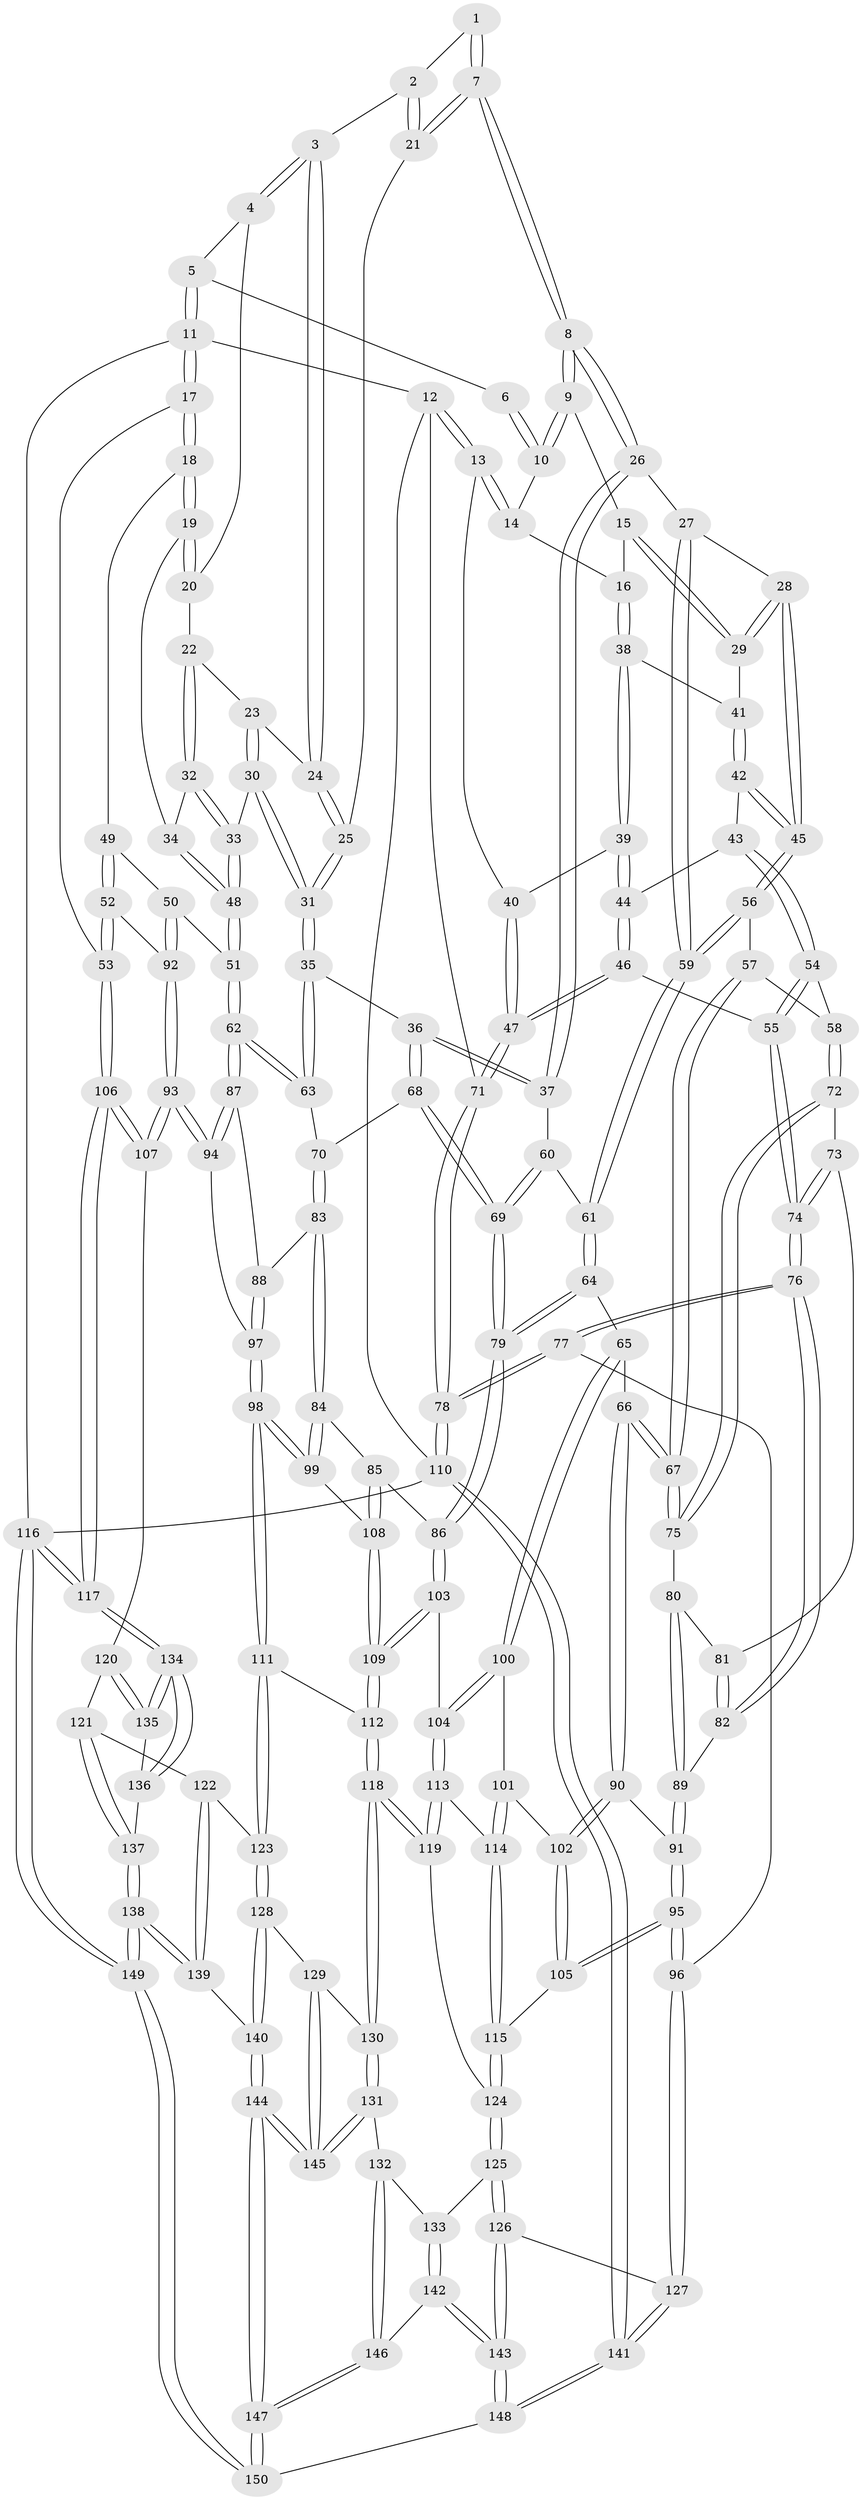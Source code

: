 // coarse degree distribution, {4: 0.3466666666666667, 2: 0.02666666666666667, 7: 0.06666666666666667, 5: 0.4266666666666667, 6: 0.09333333333333334, 3: 0.04}
// Generated by graph-tools (version 1.1) at 2025/21/03/04/25 18:21:04]
// undirected, 150 vertices, 372 edges
graph export_dot {
graph [start="1"]
  node [color=gray90,style=filled];
  1 [pos="+0.5876605324608292+0"];
  2 [pos="+0.6289776105054434+0.05114049749822351"];
  3 [pos="+0.6519399092843076+0.06300122103798603"];
  4 [pos="+0.794811828266935+0"];
  5 [pos="+0.8724485632257315+0"];
  6 [pos="+0.5863309859310416+0"];
  7 [pos="+0.47882693899140594+0.11069618378236687"];
  8 [pos="+0.47631892711385815+0.11204935786881078"];
  9 [pos="+0.40117004586030325+0.027048761088495153"];
  10 [pos="+0.33607901244881305+0"];
  11 [pos="+1+0"];
  12 [pos="+0+0"];
  13 [pos="+0+0"];
  14 [pos="+0.2190423041789692+0"];
  15 [pos="+0.36672540052333585+0.058582403645619376"];
  16 [pos="+0.241534997998818+0.10553001273856344"];
  17 [pos="+1+0"];
  18 [pos="+0.8924845411508121+0.16182739760103998"];
  19 [pos="+0.8595807365227442+0.14670879204713697"];
  20 [pos="+0.7975714937787737+0"];
  21 [pos="+0.5496238076182953+0.0972485152822267"];
  22 [pos="+0.7289846133699648+0.11259930547641141"];
  23 [pos="+0.6834787327664386+0.10700894495703017"];
  24 [pos="+0.6558536550239995+0.07941712841793909"];
  25 [pos="+0.6233018127753356+0.13665508272418594"];
  26 [pos="+0.47479675475450334+0.20696021213472757"];
  27 [pos="+0.42712705840784165+0.2248875992997056"];
  28 [pos="+0.33787523553382837+0.18548552795150125"];
  29 [pos="+0.3152309154632908+0.1701759164216511"];
  30 [pos="+0.672765629393551+0.2365294514165818"];
  31 [pos="+0.631247449032667+0.2383608538663794"];
  32 [pos="+0.756788920108788+0.17668674248936472"];
  33 [pos="+0.6946860881549369+0.24062516933883718"];
  34 [pos="+0.8460796908038299+0.1525086873418753"];
  35 [pos="+0.6072543438414258+0.24775149522300705"];
  36 [pos="+0.5580828648649496+0.2509522606523475"];
  37 [pos="+0.4822366417059623+0.2128076892435284"];
  38 [pos="+0.22761944866118872+0.13859212161615592"];
  39 [pos="+0.19185395317359577+0.14867329293385917"];
  40 [pos="+0.15063594861938717+0.12559604964124724"];
  41 [pos="+0.2703660750220809+0.1670231400417526"];
  42 [pos="+0.26709767156956404+0.26665099172001144"];
  43 [pos="+0.19795645382142313+0.2486102710542235"];
  44 [pos="+0.17168625068627014+0.2220586979356037"];
  45 [pos="+0.2793918588777411+0.28348138288710373"];
  46 [pos="+0.06567316466096512+0.2875002505282156"];
  47 [pos="+0+0.2721109234215447"];
  48 [pos="+0.7654827608036805+0.3231992463140403"];
  49 [pos="+0.8973145544729876+0.17425390028708482"];
  50 [pos="+0.8082212791998226+0.3696952087716728"];
  51 [pos="+0.7930972345043495+0.36526794012635694"];
  52 [pos="+1+0.3610499800246983"];
  53 [pos="+1+0.3751091470908065"];
  54 [pos="+0.19369378286995972+0.3369445480699616"];
  55 [pos="+0.10163887630839938+0.3215662548813258"];
  56 [pos="+0.2829825317860293+0.2905506643732526"];
  57 [pos="+0.2651059514785561+0.30890602789449334"];
  58 [pos="+0.19599796925629553+0.33847221781273584"];
  59 [pos="+0.3574392309116584+0.3101037446731061"];
  60 [pos="+0.46221194179955916+0.3380931121467782"];
  61 [pos="+0.3633015560468531+0.3514958406899304"];
  62 [pos="+0.6932544512873747+0.4199454185309509"];
  63 [pos="+0.6445335402491078+0.3827223223593352"];
  64 [pos="+0.36674263368983584+0.44285502192430726"];
  65 [pos="+0.3614166751392395+0.4457854224060429"];
  66 [pos="+0.2896522829527594+0.45458075744242354"];
  67 [pos="+0.272844198728815+0.4346728006974926"];
  68 [pos="+0.5417637609092859+0.37672002737141363"];
  69 [pos="+0.4735752548088747+0.4132244622631094"];
  70 [pos="+0.5601556088183276+0.39026957415577646"];
  71 [pos="+0+0.2584424440637459"];
  72 [pos="+0.20726396245288695+0.3849921662431913"];
  73 [pos="+0.128355798684897+0.40129968388194304"];
  74 [pos="+0.11523325099267498+0.39543088940783977"];
  75 [pos="+0.20992720355307207+0.3892392150340555"];
  76 [pos="+0.06729061506585628+0.46502666911505997"];
  77 [pos="+0+0.5927952909812017"];
  78 [pos="+0+0.5801423271943568"];
  79 [pos="+0.4348377147636393+0.4560548549903157"];
  80 [pos="+0.167288640370629+0.43414772373900634"];
  81 [pos="+0.14198794836658224+0.417122388184397"];
  82 [pos="+0.1332025884218851+0.46218106923173247"];
  83 [pos="+0.590099834431031+0.46947802754118045"];
  84 [pos="+0.5112044280013078+0.5063964276854793"];
  85 [pos="+0.4885672927953685+0.5052404982967872"];
  86 [pos="+0.4676916113274892+0.4964129987022322"];
  87 [pos="+0.6904347258039651+0.42552776634145195"];
  88 [pos="+0.5976387667564368+0.47140479135064156"];
  89 [pos="+0.17086214906534383+0.4705041571942827"];
  90 [pos="+0.2650192043734639+0.48007688055327347"];
  91 [pos="+0.174292290578737+0.4744498209990425"];
  92 [pos="+0.8607043165061936+0.40776845767800357"];
  93 [pos="+0.8285171416522649+0.6251234939692019"];
  94 [pos="+0.7086210693952982+0.588748198819671"];
  95 [pos="+0.08641266873374921+0.6371949535295949"];
  96 [pos="+0.041018990110237616+0.6481267494879968"];
  97 [pos="+0.6512521636224563+0.5988338557148201"];
  98 [pos="+0.6395430088318594+0.6059240643968182"];
  99 [pos="+0.5879687031614352+0.5790205216764271"];
  100 [pos="+0.35352381497413216+0.5850502033425359"];
  101 [pos="+0.2940707163761802+0.5859072303523116"];
  102 [pos="+0.239107467874612+0.5676699689628574"];
  103 [pos="+0.4219402699516958+0.61664359832638"];
  104 [pos="+0.3813900632266588+0.6233707078400423"];
  105 [pos="+0.1682498519623282+0.6335566940676588"];
  106 [pos="+1+0.6672849976971623"];
  107 [pos="+0.8485942213889489+0.6544389705062991"];
  108 [pos="+0.5096656055505702+0.5940393741461005"];
  109 [pos="+0.4918942485912834+0.6613713568687837"];
  110 [pos="+0+1"];
  111 [pos="+0.5854337767546334+0.6901325134070206"];
  112 [pos="+0.5026216338173128+0.6780496671872785"];
  113 [pos="+0.35564891003358934+0.6680945666100979"];
  114 [pos="+0.3085468282447033+0.6683948728974973"];
  115 [pos="+0.24195621223037223+0.6864915876197271"];
  116 [pos="+1+1"];
  117 [pos="+1+0.917262513124029"];
  118 [pos="+0.421867805272868+0.7770527085106699"];
  119 [pos="+0.38069444625506327+0.7405917383796431"];
  120 [pos="+0.8426971261331071+0.668795508108334"];
  121 [pos="+0.8325034119978821+0.6858166823636017"];
  122 [pos="+0.7401824879060735+0.7591302981035662"];
  123 [pos="+0.6101886122074703+0.7541581631125931"];
  124 [pos="+0.26326346638332276+0.7620726695086427"];
  125 [pos="+0.2546665417911683+0.7927561508067196"];
  126 [pos="+0.15799727436419164+0.84416828557582"];
  127 [pos="+0.09101357361194605+0.7623965657475987"];
  128 [pos="+0.5950406693993718+0.7966171145437602"];
  129 [pos="+0.5709544242987598+0.8176015897917547"];
  130 [pos="+0.42608670491774814+0.8080330956585138"];
  131 [pos="+0.4190011986390313+0.8240613860279935"];
  132 [pos="+0.38734096376176286+0.8495850830274131"];
  133 [pos="+0.2992535705847462+0.8316052925554355"];
  134 [pos="+1+0.862378514517812"];
  135 [pos="+0.9238740713801494+0.8271050067277306"];
  136 [pos="+0.8543903217481834+0.8785560971396296"];
  137 [pos="+0.8453050103138067+0.8824717685958153"];
  138 [pos="+0.8188847886696855+0.9416339403405124"];
  139 [pos="+0.726610155797756+0.8976316326672856"];
  140 [pos="+0.7053930302129008+0.9018015522831438"];
  141 [pos="+0+1"];
  142 [pos="+0.2327252879761523+0.9949247748950579"];
  143 [pos="+0.15776618310452134+1"];
  144 [pos="+0.5578321738546178+1"];
  145 [pos="+0.5516385513253454+0.9989210103206895"];
  146 [pos="+0.37074632920762907+0.9047803312971521"];
  147 [pos="+0.5304499765668337+1"];
  148 [pos="+0.08004055367660913+1"];
  149 [pos="+1+1"];
  150 [pos="+0.5281600314665441+1"];
  1 -- 2;
  1 -- 7;
  1 -- 7;
  2 -- 3;
  2 -- 21;
  2 -- 21;
  3 -- 4;
  3 -- 4;
  3 -- 24;
  3 -- 24;
  4 -- 5;
  4 -- 20;
  5 -- 6;
  5 -- 11;
  5 -- 11;
  6 -- 10;
  6 -- 10;
  7 -- 8;
  7 -- 8;
  7 -- 21;
  7 -- 21;
  8 -- 9;
  8 -- 9;
  8 -- 26;
  8 -- 26;
  9 -- 10;
  9 -- 10;
  9 -- 15;
  10 -- 14;
  11 -- 12;
  11 -- 17;
  11 -- 17;
  11 -- 116;
  12 -- 13;
  12 -- 13;
  12 -- 71;
  12 -- 110;
  13 -- 14;
  13 -- 14;
  13 -- 40;
  14 -- 16;
  15 -- 16;
  15 -- 29;
  15 -- 29;
  16 -- 38;
  16 -- 38;
  17 -- 18;
  17 -- 18;
  17 -- 53;
  18 -- 19;
  18 -- 19;
  18 -- 49;
  19 -- 20;
  19 -- 20;
  19 -- 34;
  20 -- 22;
  21 -- 25;
  22 -- 23;
  22 -- 32;
  22 -- 32;
  23 -- 24;
  23 -- 30;
  23 -- 30;
  24 -- 25;
  24 -- 25;
  25 -- 31;
  25 -- 31;
  26 -- 27;
  26 -- 37;
  26 -- 37;
  27 -- 28;
  27 -- 59;
  27 -- 59;
  28 -- 29;
  28 -- 29;
  28 -- 45;
  28 -- 45;
  29 -- 41;
  30 -- 31;
  30 -- 31;
  30 -- 33;
  31 -- 35;
  31 -- 35;
  32 -- 33;
  32 -- 33;
  32 -- 34;
  33 -- 48;
  33 -- 48;
  34 -- 48;
  34 -- 48;
  35 -- 36;
  35 -- 63;
  35 -- 63;
  36 -- 37;
  36 -- 37;
  36 -- 68;
  36 -- 68;
  37 -- 60;
  38 -- 39;
  38 -- 39;
  38 -- 41;
  39 -- 40;
  39 -- 44;
  39 -- 44;
  40 -- 47;
  40 -- 47;
  41 -- 42;
  41 -- 42;
  42 -- 43;
  42 -- 45;
  42 -- 45;
  43 -- 44;
  43 -- 54;
  43 -- 54;
  44 -- 46;
  44 -- 46;
  45 -- 56;
  45 -- 56;
  46 -- 47;
  46 -- 47;
  46 -- 55;
  47 -- 71;
  47 -- 71;
  48 -- 51;
  48 -- 51;
  49 -- 50;
  49 -- 52;
  49 -- 52;
  50 -- 51;
  50 -- 92;
  50 -- 92;
  51 -- 62;
  51 -- 62;
  52 -- 53;
  52 -- 53;
  52 -- 92;
  53 -- 106;
  53 -- 106;
  54 -- 55;
  54 -- 55;
  54 -- 58;
  55 -- 74;
  55 -- 74;
  56 -- 57;
  56 -- 59;
  56 -- 59;
  57 -- 58;
  57 -- 67;
  57 -- 67;
  58 -- 72;
  58 -- 72;
  59 -- 61;
  59 -- 61;
  60 -- 61;
  60 -- 69;
  60 -- 69;
  61 -- 64;
  61 -- 64;
  62 -- 63;
  62 -- 63;
  62 -- 87;
  62 -- 87;
  63 -- 70;
  64 -- 65;
  64 -- 79;
  64 -- 79;
  65 -- 66;
  65 -- 100;
  65 -- 100;
  66 -- 67;
  66 -- 67;
  66 -- 90;
  66 -- 90;
  67 -- 75;
  67 -- 75;
  68 -- 69;
  68 -- 69;
  68 -- 70;
  69 -- 79;
  69 -- 79;
  70 -- 83;
  70 -- 83;
  71 -- 78;
  71 -- 78;
  72 -- 73;
  72 -- 75;
  72 -- 75;
  73 -- 74;
  73 -- 74;
  73 -- 81;
  74 -- 76;
  74 -- 76;
  75 -- 80;
  76 -- 77;
  76 -- 77;
  76 -- 82;
  76 -- 82;
  77 -- 78;
  77 -- 78;
  77 -- 96;
  78 -- 110;
  78 -- 110;
  79 -- 86;
  79 -- 86;
  80 -- 81;
  80 -- 89;
  80 -- 89;
  81 -- 82;
  81 -- 82;
  82 -- 89;
  83 -- 84;
  83 -- 84;
  83 -- 88;
  84 -- 85;
  84 -- 99;
  84 -- 99;
  85 -- 86;
  85 -- 108;
  85 -- 108;
  86 -- 103;
  86 -- 103;
  87 -- 88;
  87 -- 94;
  87 -- 94;
  88 -- 97;
  88 -- 97;
  89 -- 91;
  89 -- 91;
  90 -- 91;
  90 -- 102;
  90 -- 102;
  91 -- 95;
  91 -- 95;
  92 -- 93;
  92 -- 93;
  93 -- 94;
  93 -- 94;
  93 -- 107;
  93 -- 107;
  94 -- 97;
  95 -- 96;
  95 -- 96;
  95 -- 105;
  95 -- 105;
  96 -- 127;
  96 -- 127;
  97 -- 98;
  97 -- 98;
  98 -- 99;
  98 -- 99;
  98 -- 111;
  98 -- 111;
  99 -- 108;
  100 -- 101;
  100 -- 104;
  100 -- 104;
  101 -- 102;
  101 -- 114;
  101 -- 114;
  102 -- 105;
  102 -- 105;
  103 -- 104;
  103 -- 109;
  103 -- 109;
  104 -- 113;
  104 -- 113;
  105 -- 115;
  106 -- 107;
  106 -- 107;
  106 -- 117;
  106 -- 117;
  107 -- 120;
  108 -- 109;
  108 -- 109;
  109 -- 112;
  109 -- 112;
  110 -- 141;
  110 -- 141;
  110 -- 116;
  111 -- 112;
  111 -- 123;
  111 -- 123;
  112 -- 118;
  112 -- 118;
  113 -- 114;
  113 -- 119;
  113 -- 119;
  114 -- 115;
  114 -- 115;
  115 -- 124;
  115 -- 124;
  116 -- 117;
  116 -- 117;
  116 -- 149;
  116 -- 149;
  117 -- 134;
  117 -- 134;
  118 -- 119;
  118 -- 119;
  118 -- 130;
  118 -- 130;
  119 -- 124;
  120 -- 121;
  120 -- 135;
  120 -- 135;
  121 -- 122;
  121 -- 137;
  121 -- 137;
  122 -- 123;
  122 -- 139;
  122 -- 139;
  123 -- 128;
  123 -- 128;
  124 -- 125;
  124 -- 125;
  125 -- 126;
  125 -- 126;
  125 -- 133;
  126 -- 127;
  126 -- 143;
  126 -- 143;
  127 -- 141;
  127 -- 141;
  128 -- 129;
  128 -- 140;
  128 -- 140;
  129 -- 130;
  129 -- 145;
  129 -- 145;
  130 -- 131;
  130 -- 131;
  131 -- 132;
  131 -- 145;
  131 -- 145;
  132 -- 133;
  132 -- 146;
  132 -- 146;
  133 -- 142;
  133 -- 142;
  134 -- 135;
  134 -- 135;
  134 -- 136;
  134 -- 136;
  135 -- 136;
  136 -- 137;
  137 -- 138;
  137 -- 138;
  138 -- 139;
  138 -- 139;
  138 -- 149;
  138 -- 149;
  139 -- 140;
  140 -- 144;
  140 -- 144;
  141 -- 148;
  141 -- 148;
  142 -- 143;
  142 -- 143;
  142 -- 146;
  143 -- 148;
  143 -- 148;
  144 -- 145;
  144 -- 145;
  144 -- 147;
  144 -- 147;
  146 -- 147;
  146 -- 147;
  147 -- 150;
  147 -- 150;
  148 -- 150;
  149 -- 150;
  149 -- 150;
}
